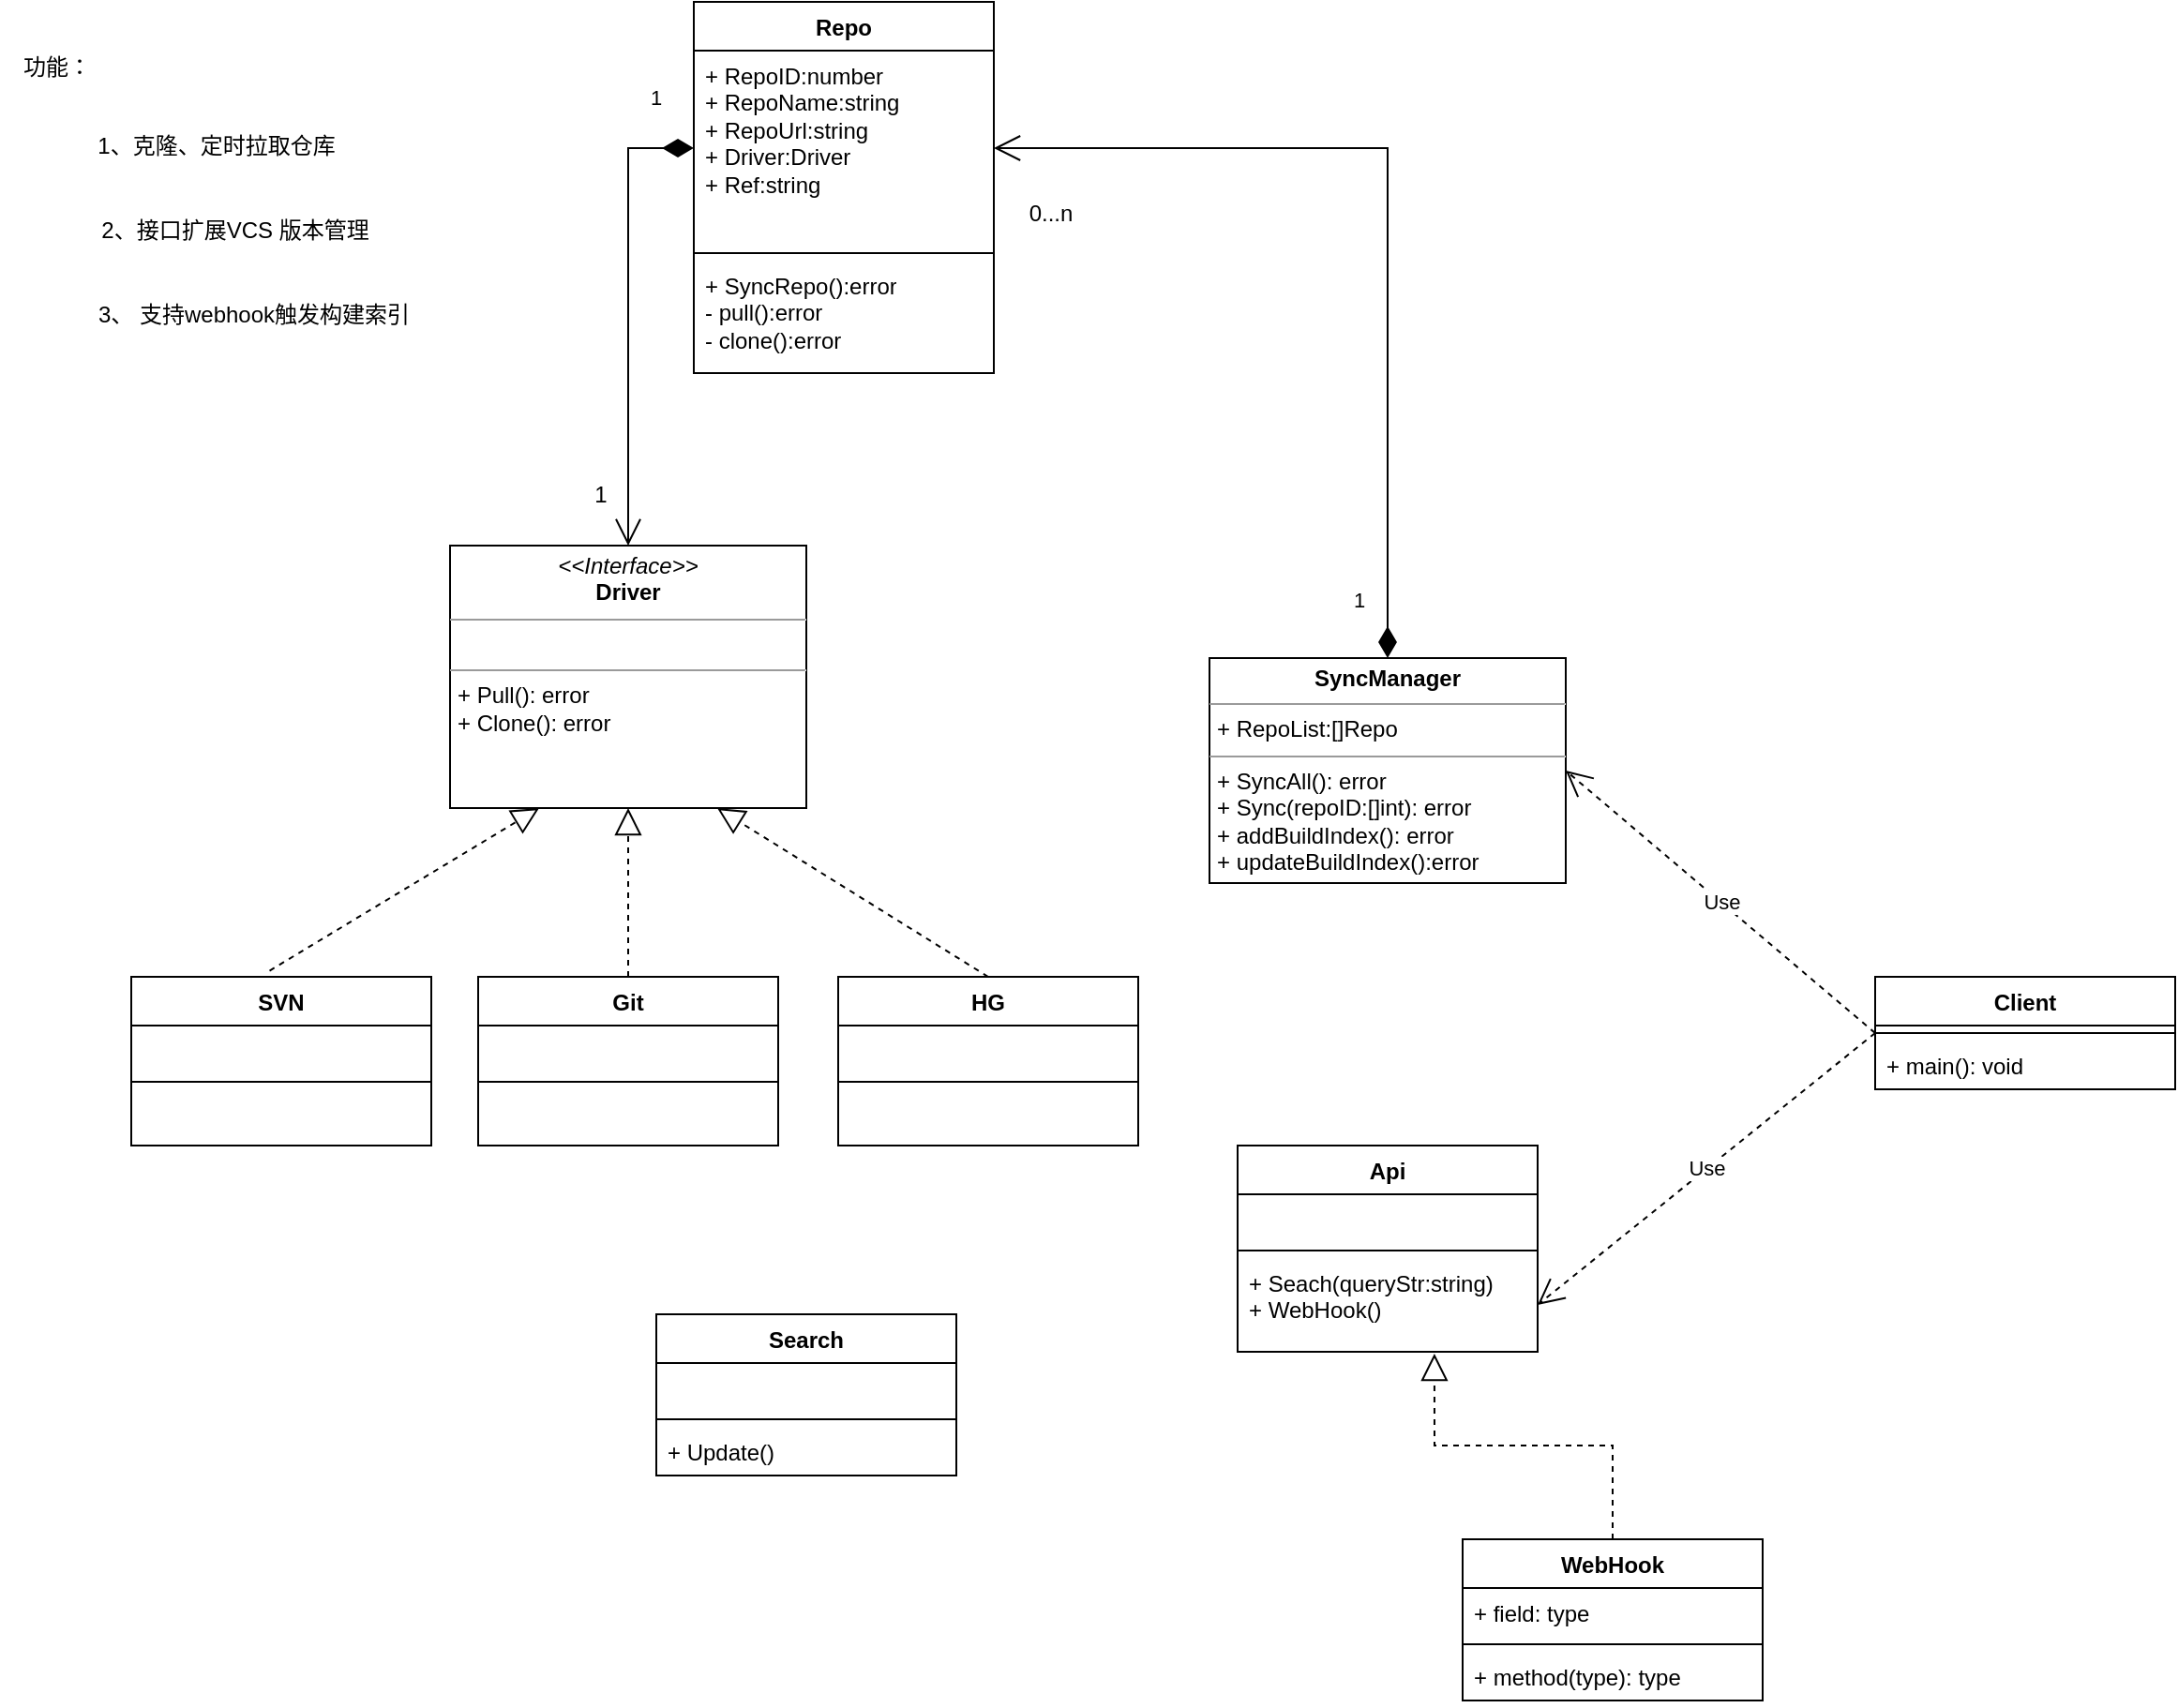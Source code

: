 <mxfile version="22.1.4" type="github">
  <diagram id="C5RBs43oDa-KdzZeNtuy" name="Page-1">
    <mxGraphModel dx="1026" dy="655" grid="1" gridSize="10" guides="1" tooltips="1" connect="1" arrows="1" fold="1" page="1" pageScale="1" pageWidth="827" pageHeight="1169" math="0" shadow="0">
      <root>
        <mxCell id="WIyWlLk6GJQsqaUBKTNV-0" />
        <mxCell id="WIyWlLk6GJQsqaUBKTNV-1" parent="WIyWlLk6GJQsqaUBKTNV-0" />
        <mxCell id="Ib5khQdBiJETnkIjzN1l-0" value="Client" style="swimlane;fontStyle=1;align=center;verticalAlign=top;childLayout=stackLayout;horizontal=1;startSize=26;horizontalStack=0;resizeParent=1;resizeParentMax=0;resizeLast=0;collapsible=1;marginBottom=0;whiteSpace=wrap;html=1;" parent="WIyWlLk6GJQsqaUBKTNV-1" vertex="1">
          <mxGeometry x="1220" y="940" width="160" height="60" as="geometry" />
        </mxCell>
        <mxCell id="Ib5khQdBiJETnkIjzN1l-2" value="" style="line;strokeWidth=1;fillColor=none;align=left;verticalAlign=middle;spacingTop=-1;spacingLeft=3;spacingRight=3;rotatable=0;labelPosition=right;points=[];portConstraint=eastwest;strokeColor=inherit;" parent="Ib5khQdBiJETnkIjzN1l-0" vertex="1">
          <mxGeometry y="26" width="160" height="8" as="geometry" />
        </mxCell>
        <mxCell id="Ib5khQdBiJETnkIjzN1l-3" value="+ main(): void" style="text;strokeColor=none;fillColor=none;align=left;verticalAlign=top;spacingLeft=4;spacingRight=4;overflow=hidden;rotatable=0;points=[[0,0.5],[1,0.5]];portConstraint=eastwest;whiteSpace=wrap;html=1;" parent="Ib5khQdBiJETnkIjzN1l-0" vertex="1">
          <mxGeometry y="34" width="160" height="26" as="geometry" />
        </mxCell>
        <mxCell id="Ib5khQdBiJETnkIjzN1l-13" value="&lt;p style=&quot;margin:0px;margin-top:4px;text-align:center;&quot;&gt;&lt;i&gt;&amp;lt;&amp;lt;Interface&amp;gt;&amp;gt;&lt;/i&gt;&lt;br&gt;&lt;b&gt;Driver&lt;/b&gt;&lt;/p&gt;&lt;hr size=&quot;1&quot;&gt;&lt;p style=&quot;margin:0px;margin-left:4px;&quot;&gt;&lt;br&gt;&lt;/p&gt;&lt;hr size=&quot;1&quot;&gt;&lt;p style=&quot;margin:0px;margin-left:4px;&quot;&gt;+ Pull(): error&lt;br&gt;+ Clone(): error&lt;br&gt;&lt;br&gt;&lt;/p&gt;" style="verticalAlign=top;align=left;overflow=fill;fontSize=12;fontFamily=Helvetica;html=1;whiteSpace=wrap;" parent="WIyWlLk6GJQsqaUBKTNV-1" vertex="1">
          <mxGeometry x="460" y="710" width="190" height="140" as="geometry" />
        </mxCell>
        <mxCell id="Ib5khQdBiJETnkIjzN1l-14" value="Git" style="swimlane;fontStyle=1;align=center;verticalAlign=top;childLayout=stackLayout;horizontal=1;startSize=26;horizontalStack=0;resizeParent=1;resizeParentMax=0;resizeLast=0;collapsible=1;marginBottom=0;whiteSpace=wrap;html=1;" parent="WIyWlLk6GJQsqaUBKTNV-1" vertex="1">
          <mxGeometry x="475" y="940" width="160" height="90" as="geometry" />
        </mxCell>
        <mxCell id="Ib5khQdBiJETnkIjzN1l-15" value="&amp;nbsp;" style="text;strokeColor=none;fillColor=none;align=left;verticalAlign=top;spacingLeft=4;spacingRight=4;overflow=hidden;rotatable=0;points=[[0,0.5],[1,0.5]];portConstraint=eastwest;whiteSpace=wrap;html=1;" parent="Ib5khQdBiJETnkIjzN1l-14" vertex="1">
          <mxGeometry y="26" width="160" height="26" as="geometry" />
        </mxCell>
        <mxCell id="Ib5khQdBiJETnkIjzN1l-16" value="" style="line;strokeWidth=1;fillColor=none;align=left;verticalAlign=middle;spacingTop=-1;spacingLeft=3;spacingRight=3;rotatable=0;labelPosition=right;points=[];portConstraint=eastwest;strokeColor=inherit;" parent="Ib5khQdBiJETnkIjzN1l-14" vertex="1">
          <mxGeometry y="52" width="160" height="8" as="geometry" />
        </mxCell>
        <mxCell id="Ib5khQdBiJETnkIjzN1l-17" value="&amp;nbsp;" style="text;strokeColor=none;fillColor=none;align=left;verticalAlign=top;spacingLeft=4;spacingRight=4;overflow=hidden;rotatable=0;points=[[0,0.5],[1,0.5]];portConstraint=eastwest;whiteSpace=wrap;html=1;" parent="Ib5khQdBiJETnkIjzN1l-14" vertex="1">
          <mxGeometry y="60" width="160" height="30" as="geometry" />
        </mxCell>
        <mxCell id="Ib5khQdBiJETnkIjzN1l-18" value="" style="endArrow=block;dashed=1;endFill=0;endSize=12;html=1;rounded=0;exitX=0.5;exitY=0;exitDx=0;exitDy=0;" parent="WIyWlLk6GJQsqaUBKTNV-1" source="Ib5khQdBiJETnkIjzN1l-14" edge="1">
          <mxGeometry width="160" relative="1" as="geometry">
            <mxPoint x="560" y="910" as="sourcePoint" />
            <mxPoint x="555" y="850" as="targetPoint" />
          </mxGeometry>
        </mxCell>
        <mxCell id="Ib5khQdBiJETnkIjzN1l-24" value="Repo" style="swimlane;fontStyle=1;align=center;verticalAlign=top;childLayout=stackLayout;horizontal=1;startSize=26;horizontalStack=0;resizeParent=1;resizeParentMax=0;resizeLast=0;collapsible=1;marginBottom=0;whiteSpace=wrap;html=1;" parent="WIyWlLk6GJQsqaUBKTNV-1" vertex="1">
          <mxGeometry x="590" y="420" width="160" height="198" as="geometry" />
        </mxCell>
        <mxCell id="Ib5khQdBiJETnkIjzN1l-25" value="+ RepoID:number&lt;br&gt;+ RepoName:string&lt;br&gt;+ RepoUrl:string&lt;br&gt;+ Driver:Driver&lt;br&gt;+ Ref:string" style="text;strokeColor=none;fillColor=none;align=left;verticalAlign=top;spacingLeft=4;spacingRight=4;overflow=hidden;rotatable=0;points=[[0,0.5],[1,0.5]];portConstraint=eastwest;whiteSpace=wrap;html=1;" parent="Ib5khQdBiJETnkIjzN1l-24" vertex="1">
          <mxGeometry y="26" width="160" height="104" as="geometry" />
        </mxCell>
        <mxCell id="Ib5khQdBiJETnkIjzN1l-26" value="" style="line;strokeWidth=1;fillColor=none;align=left;verticalAlign=middle;spacingTop=-1;spacingLeft=3;spacingRight=3;rotatable=0;labelPosition=right;points=[];portConstraint=eastwest;strokeColor=inherit;" parent="Ib5khQdBiJETnkIjzN1l-24" vertex="1">
          <mxGeometry y="130" width="160" height="8" as="geometry" />
        </mxCell>
        <mxCell id="Ib5khQdBiJETnkIjzN1l-27" value="+ SyncRepo():error&lt;br&gt;- pull():error&lt;br&gt;- clone():error" style="text;strokeColor=none;fillColor=none;align=left;verticalAlign=top;spacingLeft=4;spacingRight=4;overflow=hidden;rotatable=0;points=[[0,0.5],[1,0.5]];portConstraint=eastwest;whiteSpace=wrap;html=1;" parent="Ib5khQdBiJETnkIjzN1l-24" vertex="1">
          <mxGeometry y="138" width="160" height="60" as="geometry" />
        </mxCell>
        <mxCell id="Ib5khQdBiJETnkIjzN1l-28" value="功能：" style="text;html=1;align=center;verticalAlign=middle;resizable=0;points=[];autosize=1;strokeColor=none;fillColor=none;" parent="WIyWlLk6GJQsqaUBKTNV-1" vertex="1">
          <mxGeometry x="220" y="440" width="60" height="30" as="geometry" />
        </mxCell>
        <mxCell id="Ib5khQdBiJETnkIjzN1l-29" value="1、克隆、定时拉取仓库" style="text;html=1;align=center;verticalAlign=middle;resizable=0;points=[];autosize=1;strokeColor=none;fillColor=none;" parent="WIyWlLk6GJQsqaUBKTNV-1" vertex="1">
          <mxGeometry x="260" y="482" width="150" height="30" as="geometry" />
        </mxCell>
        <mxCell id="Ib5khQdBiJETnkIjzN1l-30" value="2、接口扩展VCS 版本管理" style="text;html=1;align=center;verticalAlign=middle;resizable=0;points=[];autosize=1;strokeColor=none;fillColor=none;" parent="WIyWlLk6GJQsqaUBKTNV-1" vertex="1">
          <mxGeometry x="260" y="527" width="170" height="30" as="geometry" />
        </mxCell>
        <mxCell id="Ib5khQdBiJETnkIjzN1l-31" value="3、 支持webhook触发构建索引" style="text;html=1;align=center;verticalAlign=middle;resizable=0;points=[];autosize=1;strokeColor=none;fillColor=none;" parent="WIyWlLk6GJQsqaUBKTNV-1" vertex="1">
          <mxGeometry x="260" y="572" width="190" height="30" as="geometry" />
        </mxCell>
        <mxCell id="GbJoq0eDo0UMEXHiFns8-0" value="&lt;p style=&quot;margin:0px;margin-top:4px;text-align:center;&quot;&gt;&lt;b&gt;SyncManager&lt;/b&gt;&lt;/p&gt;&lt;hr size=&quot;1&quot;&gt;&lt;p style=&quot;margin:0px;margin-left:4px;&quot;&gt;+ RepoList:[]Repo&lt;/p&gt;&lt;hr size=&quot;1&quot;&gt;&lt;p style=&quot;margin:0px;margin-left:4px;&quot;&gt;+ SyncAll(): error&lt;br&gt;+ Sync(repoID:[]int): error&lt;br&gt;+ addBuildIndex(): error&lt;br&gt;+ updateBuildIndex():error&lt;/p&gt;" style="verticalAlign=top;align=left;overflow=fill;fontSize=12;fontFamily=Helvetica;html=1;whiteSpace=wrap;" parent="WIyWlLk6GJQsqaUBKTNV-1" vertex="1">
          <mxGeometry x="865" y="770" width="190" height="120" as="geometry" />
        </mxCell>
        <mxCell id="GbJoq0eDo0UMEXHiFns8-1" value="Api" style="swimlane;fontStyle=1;align=center;verticalAlign=top;childLayout=stackLayout;horizontal=1;startSize=26;horizontalStack=0;resizeParent=1;resizeParentMax=0;resizeLast=0;collapsible=1;marginBottom=0;whiteSpace=wrap;html=1;" parent="WIyWlLk6GJQsqaUBKTNV-1" vertex="1">
          <mxGeometry x="880" y="1030" width="160" height="110" as="geometry" />
        </mxCell>
        <mxCell id="GbJoq0eDo0UMEXHiFns8-2" value="&amp;nbsp;" style="text;strokeColor=none;fillColor=none;align=left;verticalAlign=top;spacingLeft=4;spacingRight=4;overflow=hidden;rotatable=0;points=[[0,0.5],[1,0.5]];portConstraint=eastwest;whiteSpace=wrap;html=1;" parent="GbJoq0eDo0UMEXHiFns8-1" vertex="1">
          <mxGeometry y="26" width="160" height="26" as="geometry" />
        </mxCell>
        <mxCell id="GbJoq0eDo0UMEXHiFns8-3" value="" style="line;strokeWidth=1;fillColor=none;align=left;verticalAlign=middle;spacingTop=-1;spacingLeft=3;spacingRight=3;rotatable=0;labelPosition=right;points=[];portConstraint=eastwest;strokeColor=inherit;" parent="GbJoq0eDo0UMEXHiFns8-1" vertex="1">
          <mxGeometry y="52" width="160" height="8" as="geometry" />
        </mxCell>
        <mxCell id="GbJoq0eDo0UMEXHiFns8-4" value="+ Seach(queryStr:string)&lt;br&gt;+ WebHook()" style="text;strokeColor=none;fillColor=none;align=left;verticalAlign=top;spacingLeft=4;spacingRight=4;overflow=hidden;rotatable=0;points=[[0,0.5],[1,0.5]];portConstraint=eastwest;whiteSpace=wrap;html=1;" parent="GbJoq0eDo0UMEXHiFns8-1" vertex="1">
          <mxGeometry y="60" width="160" height="50" as="geometry" />
        </mxCell>
        <mxCell id="GbJoq0eDo0UMEXHiFns8-8" value="Use" style="endArrow=open;endSize=12;dashed=1;html=1;rounded=0;exitX=0;exitY=0.5;exitDx=0;exitDy=0;entryX=1;entryY=0.5;entryDx=0;entryDy=0;" parent="WIyWlLk6GJQsqaUBKTNV-1" source="Ib5khQdBiJETnkIjzN1l-0" target="GbJoq0eDo0UMEXHiFns8-0" edge="1">
          <mxGeometry width="160" relative="1" as="geometry">
            <mxPoint x="1170" y="770" as="sourcePoint" />
            <mxPoint x="1330" y="770" as="targetPoint" />
          </mxGeometry>
        </mxCell>
        <mxCell id="GbJoq0eDo0UMEXHiFns8-12" value="Use" style="endArrow=open;endSize=12;dashed=1;html=1;rounded=0;exitX=0;exitY=0.5;exitDx=0;exitDy=0;entryX=1;entryY=0.5;entryDx=0;entryDy=0;" parent="WIyWlLk6GJQsqaUBKTNV-1" source="Ib5khQdBiJETnkIjzN1l-0" target="GbJoq0eDo0UMEXHiFns8-4" edge="1">
          <mxGeometry width="160" relative="1" as="geometry">
            <mxPoint x="1306" y="840" as="sourcePoint" />
            <mxPoint x="1060" y="800" as="targetPoint" />
          </mxGeometry>
        </mxCell>
        <mxCell id="GbJoq0eDo0UMEXHiFns8-14" value="WebHook" style="swimlane;fontStyle=1;align=center;verticalAlign=top;childLayout=stackLayout;horizontal=1;startSize=26;horizontalStack=0;resizeParent=1;resizeParentMax=0;resizeLast=0;collapsible=1;marginBottom=0;whiteSpace=wrap;html=1;" parent="WIyWlLk6GJQsqaUBKTNV-1" vertex="1">
          <mxGeometry x="1000" y="1240" width="160" height="86" as="geometry" />
        </mxCell>
        <mxCell id="GbJoq0eDo0UMEXHiFns8-15" value="+ field: type" style="text;strokeColor=none;fillColor=none;align=left;verticalAlign=top;spacingLeft=4;spacingRight=4;overflow=hidden;rotatable=0;points=[[0,0.5],[1,0.5]];portConstraint=eastwest;whiteSpace=wrap;html=1;" parent="GbJoq0eDo0UMEXHiFns8-14" vertex="1">
          <mxGeometry y="26" width="160" height="26" as="geometry" />
        </mxCell>
        <mxCell id="GbJoq0eDo0UMEXHiFns8-16" value="" style="line;strokeWidth=1;fillColor=none;align=left;verticalAlign=middle;spacingTop=-1;spacingLeft=3;spacingRight=3;rotatable=0;labelPosition=right;points=[];portConstraint=eastwest;strokeColor=inherit;" parent="GbJoq0eDo0UMEXHiFns8-14" vertex="1">
          <mxGeometry y="52" width="160" height="8" as="geometry" />
        </mxCell>
        <mxCell id="GbJoq0eDo0UMEXHiFns8-17" value="+ method(type): type" style="text;strokeColor=none;fillColor=none;align=left;verticalAlign=top;spacingLeft=4;spacingRight=4;overflow=hidden;rotatable=0;points=[[0,0.5],[1,0.5]];portConstraint=eastwest;whiteSpace=wrap;html=1;" parent="GbJoq0eDo0UMEXHiFns8-14" vertex="1">
          <mxGeometry y="60" width="160" height="26" as="geometry" />
        </mxCell>
        <mxCell id="tcipSzW7rlzKD4ju2g-S-5" value="" style="endArrow=block;dashed=1;endFill=0;endSize=12;html=1;rounded=0;exitX=0.5;exitY=0;exitDx=0;exitDy=0;entryX=0.656;entryY=1.02;entryDx=0;entryDy=0;entryPerimeter=0;edgeStyle=orthogonalEdgeStyle;" parent="WIyWlLk6GJQsqaUBKTNV-1" source="GbJoq0eDo0UMEXHiFns8-14" target="GbJoq0eDo0UMEXHiFns8-4" edge="1">
          <mxGeometry width="160" relative="1" as="geometry">
            <mxPoint x="1070" y="1190" as="sourcePoint" />
            <mxPoint x="1230" y="1190" as="targetPoint" />
          </mxGeometry>
        </mxCell>
        <mxCell id="tcipSzW7rlzKD4ju2g-S-16" value="1" style="endArrow=open;html=1;endSize=12;startArrow=diamondThin;startSize=14;startFill=1;edgeStyle=orthogonalEdgeStyle;align=left;verticalAlign=bottom;rounded=0;exitX=0.5;exitY=0;exitDx=0;exitDy=0;entryX=1;entryY=0.5;entryDx=0;entryDy=0;" parent="WIyWlLk6GJQsqaUBKTNV-1" source="GbJoq0eDo0UMEXHiFns8-0" target="Ib5khQdBiJETnkIjzN1l-25" edge="1">
          <mxGeometry x="-0.907" y="20" relative="1" as="geometry">
            <mxPoint x="990" y="640" as="sourcePoint" />
            <mxPoint x="1150" y="640" as="targetPoint" />
            <mxPoint as="offset" />
          </mxGeometry>
        </mxCell>
        <mxCell id="tcipSzW7rlzKD4ju2g-S-25" value="1" style="endArrow=open;html=1;endSize=12;startArrow=diamondThin;startSize=14;startFill=1;edgeStyle=orthogonalEdgeStyle;align=left;verticalAlign=bottom;rounded=0;entryX=0.5;entryY=0;entryDx=0;entryDy=0;exitX=0;exitY=0.5;exitDx=0;exitDy=0;" parent="WIyWlLk6GJQsqaUBKTNV-1" source="Ib5khQdBiJETnkIjzN1l-25" target="Ib5khQdBiJETnkIjzN1l-13" edge="1">
          <mxGeometry x="-0.797" y="-18" relative="1" as="geometry">
            <mxPoint x="560" y="620" as="sourcePoint" />
            <mxPoint x="640" y="660" as="targetPoint" />
            <mxPoint as="offset" />
          </mxGeometry>
        </mxCell>
        <mxCell id="tcipSzW7rlzKD4ju2g-S-26" value="SVN" style="swimlane;fontStyle=1;align=center;verticalAlign=top;childLayout=stackLayout;horizontal=1;startSize=26;horizontalStack=0;resizeParent=1;resizeParentMax=0;resizeLast=0;collapsible=1;marginBottom=0;whiteSpace=wrap;html=1;" parent="WIyWlLk6GJQsqaUBKTNV-1" vertex="1">
          <mxGeometry x="290" y="940" width="160" height="90" as="geometry" />
        </mxCell>
        <mxCell id="tcipSzW7rlzKD4ju2g-S-27" value="&amp;nbsp;" style="text;strokeColor=none;fillColor=none;align=left;verticalAlign=top;spacingLeft=4;spacingRight=4;overflow=hidden;rotatable=0;points=[[0,0.5],[1,0.5]];portConstraint=eastwest;whiteSpace=wrap;html=1;" parent="tcipSzW7rlzKD4ju2g-S-26" vertex="1">
          <mxGeometry y="26" width="160" height="26" as="geometry" />
        </mxCell>
        <mxCell id="tcipSzW7rlzKD4ju2g-S-28" value="" style="line;strokeWidth=1;fillColor=none;align=left;verticalAlign=middle;spacingTop=-1;spacingLeft=3;spacingRight=3;rotatable=0;labelPosition=right;points=[];portConstraint=eastwest;strokeColor=inherit;" parent="tcipSzW7rlzKD4ju2g-S-26" vertex="1">
          <mxGeometry y="52" width="160" height="8" as="geometry" />
        </mxCell>
        <mxCell id="tcipSzW7rlzKD4ju2g-S-29" value="&amp;nbsp;" style="text;strokeColor=none;fillColor=none;align=left;verticalAlign=top;spacingLeft=4;spacingRight=4;overflow=hidden;rotatable=0;points=[[0,0.5],[1,0.5]];portConstraint=eastwest;whiteSpace=wrap;html=1;" parent="tcipSzW7rlzKD4ju2g-S-26" vertex="1">
          <mxGeometry y="60" width="160" height="30" as="geometry" />
        </mxCell>
        <mxCell id="tcipSzW7rlzKD4ju2g-S-30" value="HG" style="swimlane;fontStyle=1;align=center;verticalAlign=top;childLayout=stackLayout;horizontal=1;startSize=26;horizontalStack=0;resizeParent=1;resizeParentMax=0;resizeLast=0;collapsible=1;marginBottom=0;whiteSpace=wrap;html=1;" parent="WIyWlLk6GJQsqaUBKTNV-1" vertex="1">
          <mxGeometry x="667" y="940" width="160" height="90" as="geometry" />
        </mxCell>
        <mxCell id="tcipSzW7rlzKD4ju2g-S-31" value="&amp;nbsp;" style="text;strokeColor=none;fillColor=none;align=left;verticalAlign=top;spacingLeft=4;spacingRight=4;overflow=hidden;rotatable=0;points=[[0,0.5],[1,0.5]];portConstraint=eastwest;whiteSpace=wrap;html=1;" parent="tcipSzW7rlzKD4ju2g-S-30" vertex="1">
          <mxGeometry y="26" width="160" height="26" as="geometry" />
        </mxCell>
        <mxCell id="tcipSzW7rlzKD4ju2g-S-32" value="" style="line;strokeWidth=1;fillColor=none;align=left;verticalAlign=middle;spacingTop=-1;spacingLeft=3;spacingRight=3;rotatable=0;labelPosition=right;points=[];portConstraint=eastwest;strokeColor=inherit;" parent="tcipSzW7rlzKD4ju2g-S-30" vertex="1">
          <mxGeometry y="52" width="160" height="8" as="geometry" />
        </mxCell>
        <mxCell id="tcipSzW7rlzKD4ju2g-S-33" value="&amp;nbsp;" style="text;strokeColor=none;fillColor=none;align=left;verticalAlign=top;spacingLeft=4;spacingRight=4;overflow=hidden;rotatable=0;points=[[0,0.5],[1,0.5]];portConstraint=eastwest;whiteSpace=wrap;html=1;" parent="tcipSzW7rlzKD4ju2g-S-30" vertex="1">
          <mxGeometry y="60" width="160" height="30" as="geometry" />
        </mxCell>
        <mxCell id="tcipSzW7rlzKD4ju2g-S-34" value="" style="endArrow=block;dashed=1;endFill=0;endSize=12;html=1;rounded=0;exitX=0.461;exitY=-0.036;exitDx=0;exitDy=0;exitPerimeter=0;entryX=0.25;entryY=1;entryDx=0;entryDy=0;" parent="WIyWlLk6GJQsqaUBKTNV-1" source="tcipSzW7rlzKD4ju2g-S-26" target="Ib5khQdBiJETnkIjzN1l-13" edge="1">
          <mxGeometry width="160" relative="1" as="geometry">
            <mxPoint x="330" y="900" as="sourcePoint" />
            <mxPoint x="490" y="900" as="targetPoint" />
          </mxGeometry>
        </mxCell>
        <mxCell id="tcipSzW7rlzKD4ju2g-S-35" value="" style="endArrow=block;dashed=1;endFill=0;endSize=12;html=1;rounded=0;exitX=0.5;exitY=0;exitDx=0;exitDy=0;entryX=0.75;entryY=1;entryDx=0;entryDy=0;" parent="WIyWlLk6GJQsqaUBKTNV-1" source="tcipSzW7rlzKD4ju2g-S-30" target="Ib5khQdBiJETnkIjzN1l-13" edge="1">
          <mxGeometry width="160" relative="1" as="geometry">
            <mxPoint x="370" y="1110" as="sourcePoint" />
            <mxPoint x="530" y="1110" as="targetPoint" />
          </mxGeometry>
        </mxCell>
        <mxCell id="tcipSzW7rlzKD4ju2g-S-36" value="Search" style="swimlane;fontStyle=1;align=center;verticalAlign=top;childLayout=stackLayout;horizontal=1;startSize=26;horizontalStack=0;resizeParent=1;resizeParentMax=0;resizeLast=0;collapsible=1;marginBottom=0;whiteSpace=wrap;html=1;" parent="WIyWlLk6GJQsqaUBKTNV-1" vertex="1">
          <mxGeometry x="570" y="1120" width="160" height="86" as="geometry" />
        </mxCell>
        <mxCell id="tcipSzW7rlzKD4ju2g-S-37" value="&amp;nbsp;" style="text;strokeColor=none;fillColor=none;align=left;verticalAlign=top;spacingLeft=4;spacingRight=4;overflow=hidden;rotatable=0;points=[[0,0.5],[1,0.5]];portConstraint=eastwest;whiteSpace=wrap;html=1;" parent="tcipSzW7rlzKD4ju2g-S-36" vertex="1">
          <mxGeometry y="26" width="160" height="26" as="geometry" />
        </mxCell>
        <mxCell id="tcipSzW7rlzKD4ju2g-S-38" value="" style="line;strokeWidth=1;fillColor=none;align=left;verticalAlign=middle;spacingTop=-1;spacingLeft=3;spacingRight=3;rotatable=0;labelPosition=right;points=[];portConstraint=eastwest;strokeColor=inherit;" parent="tcipSzW7rlzKD4ju2g-S-36" vertex="1">
          <mxGeometry y="52" width="160" height="8" as="geometry" />
        </mxCell>
        <mxCell id="tcipSzW7rlzKD4ju2g-S-39" value="+ Update()" style="text;strokeColor=none;fillColor=none;align=left;verticalAlign=top;spacingLeft=4;spacingRight=4;overflow=hidden;rotatable=0;points=[[0,0.5],[1,0.5]];portConstraint=eastwest;whiteSpace=wrap;html=1;" parent="tcipSzW7rlzKD4ju2g-S-36" vertex="1">
          <mxGeometry y="60" width="160" height="26" as="geometry" />
        </mxCell>
        <mxCell id="tcipSzW7rlzKD4ju2g-S-40" value="0...n" style="text;html=1;align=center;verticalAlign=middle;resizable=0;points=[];autosize=1;strokeColor=none;fillColor=none;" parent="WIyWlLk6GJQsqaUBKTNV-1" vertex="1">
          <mxGeometry x="755" y="518" width="50" height="30" as="geometry" />
        </mxCell>
        <mxCell id="tcipSzW7rlzKD4ju2g-S-41" value="1" style="text;html=1;align=center;verticalAlign=middle;resizable=0;points=[];autosize=1;strokeColor=none;fillColor=none;" parent="WIyWlLk6GJQsqaUBKTNV-1" vertex="1">
          <mxGeometry x="525" y="668" width="30" height="30" as="geometry" />
        </mxCell>
      </root>
    </mxGraphModel>
  </diagram>
</mxfile>
